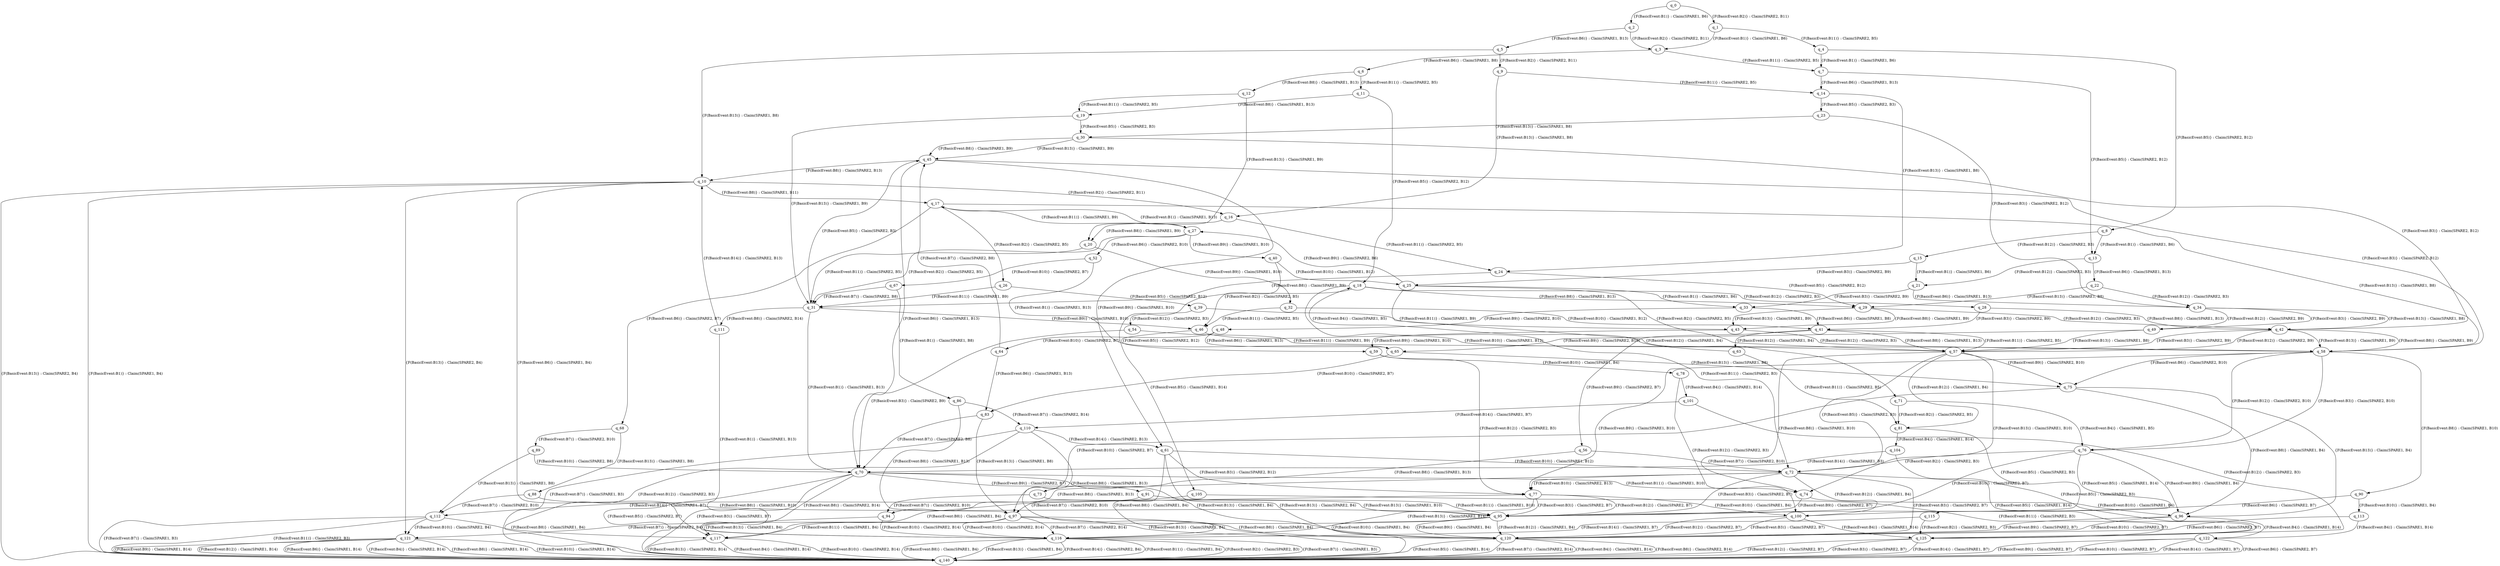 digraph ra {
q_0 [label=q_0]
q_1 [label=q_1]
q_2 [label=q_2]
q_3 [label=q_3]
q_4 [label=q_4]
q_5 [label=q_5]
q_6 [label=q_6]
q_7 [label=q_7]
q_8 [label=q_8]
q_9 [label=q_9]
q_10 [label=q_10]
q_11 [label=q_11]
q_12 [label=q_12]
q_13 [label=q_13]
q_14 [label=q_14]
q_15 [label=q_15]
q_16 [label=q_16]
q_17 [label=q_17]
q_18 [label=q_18]
q_19 [label=q_19]
q_20 [label=q_20]
q_21 [label=q_21]
q_22 [label=q_22]
q_23 [label=q_23]
q_24 [label=q_24]
q_25 [label=q_25]
q_26 [label=q_26]
q_27 [label=q_27]
q_28 [label=q_28]
q_29 [label=q_29]
q_30 [label=q_30]
q_31 [label=q_31]
q_32 [label=q_32]
q_33 [label=q_33]
q_34 [label=q_34]
q_39 [label=q_39]
q_40 [label=q_40]
q_41 [label=q_41]
q_42 [label=q_42]
q_43 [label=q_43]
q_45 [label=q_45]
q_46 [label=q_46]
q_48 [label=q_48]
q_49 [label=q_49]
q_52 [label=q_52]
q_54 [label=q_54]
q_56 [label=q_56]
q_57 [label=q_57]
q_58 [label=q_58]
q_59 [label=q_59]
q_61 [label=q_61]
q_63 [label=q_63]
q_64 [label=q_64]
q_65 [label=q_65]
q_67 [label=q_67]
q_68 [label=q_68]
q_70 [label=q_70]
q_71 [label=q_71]
q_72 [label=q_72]
q_73 [label=q_73]
q_74 [label=q_74]
q_75 [label=q_75]
q_76 [label=q_76]
q_77 [label=q_77]
q_78 [label=q_78]
q_81 [label=q_81]
q_83 [label=q_83]
q_86 [label=q_86]
q_88 [label=q_88]
q_89 [label=q_89]
q_90 [label=q_90]
q_91 [label=q_91]
q_94 [label=q_94]
q_95 [label=q_95]
q_96 [label=q_96]
q_97 [label=q_97]
q_100 [label=q_100]
q_101 [label=q_101]
q_104 [label=q_104]
q_105 [label=q_105]
q_110 [label=q_110]
q_111 [label=q_111]
q_112 [label=q_112]
q_113 [label=q_113]
q_115 [label=q_115]
q_116 [label=q_116]
q_117 [label=q_117]
q_120 [label=q_120]
q_121 [label=q_121]
q_122 [label=q_122]
q_125 [label=q_125]
q_140 [label=q_140]
q_0 -> q_1 [label="{F(BasicEvent:B2)} : Claim(SPARE2, B11) "]
q_0 -> q_2 [label="{F(BasicEvent:B1)} : Claim(SPARE1, B6) "]
q_1 -> q_3 [label="{F(BasicEvent:B1)} : Claim(SPARE1, B6) "]
q_1 -> q_4 [label="{F(BasicEvent:B11)} : Claim(SPARE2, B5) "]
q_2 -> q_3 [label="{F(BasicEvent:B2)} : Claim(SPARE2, B11) "]
q_2 -> q_5 [label="{F(BasicEvent:B6)} : Claim(SPARE1, B13) "]
q_3 -> q_6 [label="{F(BasicEvent:B6)} : Claim(SPARE1, B8) "]
q_3 -> q_7 [label="{F(BasicEvent:B11)} : Claim(SPARE2, B5) "]
q_4 -> q_8 [label="{F(BasicEvent:B5)} : Claim(SPARE2, B12) "]
q_4 -> q_7 [label="{F(BasicEvent:B1)} : Claim(SPARE1, B6) "]
q_5 -> q_9 [label="{F(BasicEvent:B2)} : Claim(SPARE2, B11) "]
q_5 -> q_10 [label="{F(BasicEvent:B13)} : Claim(SPARE1, B8) "]
q_6 -> q_11 [label="{F(BasicEvent:B11)} : Claim(SPARE2, B5) "]
q_6 -> q_12 [label="{F(BasicEvent:B8)} : Claim(SPARE1, B13) "]
q_7 -> q_13 [label="{F(BasicEvent:B5)} : Claim(SPARE2, B12) "]
q_7 -> q_14 [label="{F(BasicEvent:B6)} : Claim(SPARE1, B13) "]
q_8 -> q_15 [label="{F(BasicEvent:B12)} : Claim(SPARE2, B3) "]
q_8 -> q_13 [label="{F(BasicEvent:B1)} : Claim(SPARE1, B6) "]
q_9 -> q_16 [label="{F(BasicEvent:B13)} : Claim(SPARE1, B8) "]
q_9 -> q_14 [label="{F(BasicEvent:B11)} : Claim(SPARE2, B5) "]
q_10 -> q_16 [label="{F(BasicEvent:B2)} : Claim(SPARE2, B11) "]
q_10 -> q_17 [label="{F(BasicEvent:B8)} : Claim(SPARE1, B11) "]
q_11 -> q_18 [label="{F(BasicEvent:B5)} : Claim(SPARE2, B12) "]
q_11 -> q_19 [label="{F(BasicEvent:B8)} : Claim(SPARE1, B13) "]
q_12 -> q_20 [label="{F(BasicEvent:B13)} : Claim(SPARE1, B9) "]
q_12 -> q_19 [label="{F(BasicEvent:B11)} : Claim(SPARE2, B5) "]
q_13 -> q_21 [label="{F(BasicEvent:B12)} : Claim(SPARE2, B3) "]
q_13 -> q_22 [label="{F(BasicEvent:B6)} : Claim(SPARE1, B13) "]
q_14 -> q_23 [label="{F(BasicEvent:B5)} : Claim(SPARE2, B3) "]
q_14 -> q_24 [label="{F(BasicEvent:B13)} : Claim(SPARE1, B8) "]
q_15 -> q_25 [label="{F(BasicEvent:B3)} : Claim(SPARE2, B9) "]
q_15 -> q_21 [label="{F(BasicEvent:B1)} : Claim(SPARE1, B6) "]
q_16 -> q_24 [label="{F(BasicEvent:B11)} : Claim(SPARE2, B5) "]
q_16 -> q_20 [label="{F(BasicEvent:B8)} : Claim(SPARE1, B9) "]
q_17 -> q_26 [label="{F(BasicEvent:B2)} : Claim(SPARE2, B5) "]
q_17 -> q_27 [label="{F(BasicEvent:B11)} : Claim(SPARE1, B9) "]
q_18 -> q_28 [label="{F(BasicEvent:B12)} : Claim(SPARE2, B3) "]
q_18 -> q_29 [label="{F(BasicEvent:B8)} : Claim(SPARE1, B13) "]
q_19 -> q_30 [label="{F(BasicEvent:B5)} : Claim(SPARE2, B3) "]
q_19 -> q_31 [label="{F(BasicEvent:B13)} : Claim(SPARE1, B9) "]
q_20 -> q_32 [label="{F(BasicEvent:B9)} : Claim(SPARE1, B10) "]
q_20 -> q_31 [label="{F(BasicEvent:B11)} : Claim(SPARE2, B5) "]
q_21 -> q_33 [label="{F(BasicEvent:B3)} : Claim(SPARE2, B9) "]
q_21 -> q_34 [label="{F(BasicEvent:B6)} : Claim(SPARE1, B13) "]
q_22 -> q_34 [label="{F(BasicEvent:B12)} : Claim(SPARE2, B3) "]
q_22 -> q_29 [label="{F(BasicEvent:B13)} : Claim(SPARE1, B8) "]
q_23 -> q_34 [label="{F(BasicEvent:B3)} : Claim(SPARE2, B12) "]
q_23 -> q_30 [label="{F(BasicEvent:B13)} : Claim(SPARE1, B8) "]
q_24 -> q_29 [label="{F(BasicEvent:B5)} : Claim(SPARE2, B12) "]
q_24 -> q_31 [label="{F(BasicEvent:B8)} : Claim(SPARE1, B9) "]
q_25 -> q_33 [label="{F(BasicEvent:B1)} : Claim(SPARE1, B6) "]
q_25 -> q_27 [label="{F(BasicEvent:B9)} : Claim(SPARE2, B6) "]
q_26 -> q_39 [label="{F(BasicEvent:B5)} : Claim(SPARE2, B12) "]
q_26 -> q_31 [label="{F(BasicEvent:B11)} : Claim(SPARE1, B9) "]
q_27 -> q_31 [label="{F(BasicEvent:B2)} : Claim(SPARE2, B5) "]
q_27 -> q_40 [label="{F(BasicEvent:B9)} : Claim(SPARE1, B10) "]
q_28 -> q_41 [label="{F(BasicEvent:B3)} : Claim(SPARE2, B9) "]
q_28 -> q_42 [label="{F(BasicEvent:B8)} : Claim(SPARE1, B13) "]
q_29 -> q_43 [label="{F(BasicEvent:B13)} : Claim(SPARE1, B9) "]
q_30 -> q_45 [label="{F(BasicEvent:B13)} : Claim(SPARE1, B9) "]
q_31 -> q_45 [label="{F(BasicEvent:B5)} : Claim(SPARE2, B3) "]
q_31 -> q_46 [label="{F(BasicEvent:B9)} : Claim(SPARE1, B10) "]
q_32 -> q_41 [label="{F(BasicEvent:B10)} : Claim(SPARE1, B12) "]
q_32 -> q_46 [label="{F(BasicEvent:B11)} : Claim(SPARE2, B5) "]
q_33 -> q_41 [label="{F(BasicEvent:B6)} : Claim(SPARE1, B8) "]
q_33 -> q_48 [label="{F(BasicEvent:B9)} : Claim(SPARE2, B10) "]
q_34 -> q_49 [label="{F(BasicEvent:B3)} : Claim(SPARE2, B9) "]
q_29 -> q_42 [label="{F(BasicEvent:B12)} : Claim(SPARE2, B3) "]
q_29 -> q_43 [label="{F(BasicEvent:B8)} : Claim(SPARE1, B9) "]
q_34 -> q_49 [label="{F(BasicEvent:B12)} : Claim(SPARE2, B9) "]
q_34 -> q_42 [label="{F(BasicEvent:B13)} : Claim(SPARE1, B8) "]
q_30 -> q_42 [label="{F(BasicEvent:B3)} : Claim(SPARE2, B12) "]
q_30 -> q_45 [label="{F(BasicEvent:B8)} : Claim(SPARE1, B9) "]
q_27 -> q_52 [label="{F(BasicEvent:B6)} : Claim(SPARE2, B10) "]
q_27 -> q_17 [label="{F(BasicEvent:B1)} : Claim(SPARE1, B13) "]
q_39 -> q_54 [label="{F(BasicEvent:B12)} : Claim(SPARE2, B3) "]
q_39 -> q_43 [label="{F(BasicEvent:B11)} : Claim(SPARE1, B9) "]
q_40 -> q_25 [label="{F(BasicEvent:B10)} : Claim(SPARE1, B12) "]
q_40 -> q_46 [label="{F(BasicEvent:B2)} : Claim(SPARE2, B5) "]
q_41 -> q_56 [label="{F(BasicEvent:B9)} : Claim(SPARE2, B7) "]
q_41 -> q_57 [label="{F(BasicEvent:B8)} : Claim(SPARE1, B13) "]
q_43 -> q_58 [label="{F(BasicEvent:B12)} : Claim(SPARE2, B3) "]
q_43 -> q_59 [label="{F(BasicEvent:B9)} : Claim(SPARE1, B10) "]
q_42 -> q_58 [label="{F(BasicEvent:B13)} : Claim(SPARE1, B9) "]
q_45 -> q_58 [label="{F(BasicEvent:B3)} : Claim(SPARE2, B12) "]
q_45 -> q_61 [label="{F(BasicEvent:B9)} : Claim(SPARE1, B10) "]
q_46 -> q_59 [label="{F(BasicEvent:B5)} : Claim(SPARE2, B12) "]
q_46 -> q_57 [label="{F(BasicEvent:B10)} : Claim(SPARE1, B12) "]
q_41 -> q_63 [label="{F(BasicEvent:B12)} : Claim(SPARE1, B4) "]
q_41 -> q_57 [label="{F(BasicEvent:B11)} : Claim(SPARE2, B5) "]
q_48 -> q_64 [label="{F(BasicEvent:B10)} : Claim(SPARE2, B7) "]
q_48 -> q_65 [label="{F(BasicEvent:B6)} : Claim(SPARE1, B13) "]
q_49 -> q_57 [label="{F(BasicEvent:B13)} : Claim(SPARE1, B8) "]
q_49 -> q_65 [label="{F(BasicEvent:B9)} : Claim(SPARE2, B10) "]
q_42 -> q_57 [label="{F(BasicEvent:B3)} : Claim(SPARE2, B9) "]
q_42 -> q_57 [label="{F(BasicEvent:B12)} : Claim(SPARE2, B9) "]
q_42 -> q_58 [label="{F(BasicEvent:B8)} : Claim(SPARE1, B9) "]
q_52 -> q_67 [label="{F(BasicEvent:B10)} : Claim(SPARE2, B7) "]
q_52 -> q_65 [label="{F(BasicEvent:B1)} : Claim(SPARE1, B13) "]
q_17 -> q_68 [label="{F(BasicEvent:B6)} : Claim(SPARE2, B7) "]
q_17 -> q_58 [label="{F(BasicEvent:B13)} : Claim(SPARE1, B8) "]
q_54 -> q_70 [label="{F(BasicEvent:B3)} : Claim(SPARE2, B9) "]
q_54 -> q_58 [label="{F(BasicEvent:B11)} : Claim(SPARE1, B9) "]
q_25 -> q_71 [label="{F(BasicEvent:B12)} : Claim(SPARE1, B4) "]
q_25 -> q_57 [label="{F(BasicEvent:B2)} : Claim(SPARE2, B5) "]
q_56 -> q_72 [label="{F(BasicEvent:B7)} : Claim(SPARE2, B10) "]
q_56 -> q_73 [label="{F(BasicEvent:B8)} : Claim(SPARE1, B13) "]
q_57 -> q_74 [label="{F(BasicEvent:B13)} : Claim(SPARE1, B10) "]
q_58 -> q_76 [label="{F(BasicEvent:B3)} : Claim(SPARE2, B10) "]
q_59 -> q_78 [label="{F(BasicEvent:B10)} : Claim(SPARE1, B4) "]
q_59 -> q_77 [label="{F(BasicEvent:B12)} : Claim(SPARE2, B3) "]
q_58 -> q_76 [label="{F(BasicEvent:B12)} : Claim(SPARE2, B10) "]
q_58 -> q_77 [label="{F(BasicEvent:B9)} : Claim(SPARE1, B10) "]
q_61 -> q_77 [label="{F(BasicEvent:B3)} : Claim(SPARE2, B12) "]
q_61 -> q_72 [label="{F(BasicEvent:B10)} : Claim(SPARE1, B12) "]
q_57 -> q_72 [label="{F(BasicEvent:B5)} : Claim(SPARE2, B3) "]
q_57 -> q_81 [label="{F(BasicEvent:B12)} : Claim(SPARE1, B4) "]
q_63 -> q_18 [label="{F(BasicEvent:B4)} : Claim(SPARE1, B5) "]
q_63 -> q_81 [label="{F(BasicEvent:B11)} : Claim(SPARE2, B5) "]
q_64 -> q_83 [label="{F(BasicEvent:B6)} : Claim(SPARE1, B13) "]
q_64 -> q_45 [label="{F(BasicEvent:B7)} : Claim(SPARE2, B8) "]
q_65 -> q_83 [label="{F(BasicEvent:B10)} : Claim(SPARE2, B7) "]
q_65 -> q_75 [label="{F(BasicEvent:B13)} : Claim(SPARE1, B8) "]
q_57 -> q_75 [label="{F(BasicEvent:B9)} : Claim(SPARE2, B10) "]
q_57 -> q_74 [label="{F(BasicEvent:B8)} : Claim(SPARE1, B10) "]
q_67 -> q_86 [label="{F(BasicEvent:B1)} : Claim(SPARE1, B8) "]
q_67 -> q_31 [label="{F(BasicEvent:B7)} : Claim(SPARE2, B8) "]
q_68 -> q_88 [label="{F(BasicEvent:B13)} : Claim(SPARE1, B8) "]
q_68 -> q_89 [label="{F(BasicEvent:B7)} : Claim(SPARE2, B10) "]
q_58 -> q_75 [label="{F(BasicEvent:B6)} : Claim(SPARE2, B10) "]
q_58 -> q_90 [label="{F(BasicEvent:B8)} : Claim(SPARE1, B10) "]
q_70 -> q_91 [label="{F(BasicEvent:B9)} : Claim(SPARE2, B7) "]
q_70 -> q_74 [label="{F(BasicEvent:B11)} : Claim(SPARE1, B10) "]
q_71 -> q_76 [label="{F(BasicEvent:B4)} : Claim(SPARE1, B5) "]
q_71 -> q_81 [label="{F(BasicEvent:B2)} : Claim(SPARE2, B5) "]
q_72 -> q_77 [label="{F(BasicEvent:B10)} : Claim(SPARE2, B13) "]
q_72 -> q_94 [label="{F(BasicEvent:B8)} : Claim(SPARE1, B13) "]
q_73 -> q_95 [label="{F(BasicEvent:B13)} : Claim(SPARE1, B10) "]
q_73 -> q_94 [label="{F(BasicEvent:B7)} : Claim(SPARE2, B10) "]
q_74 -> q_96 [label="{F(BasicEvent:B10)} : Claim(SPARE1, B4) "]
q_74 -> q_95 [label="{F(BasicEvent:B9)} : Claim(SPARE2, B7) "]
q_75 -> q_96 [label="{F(BasicEvent:B13)} : Claim(SPARE1, B4) "]
q_76 -> q_95 [label="{F(BasicEvent:B10)} : Claim(SPARE2, B7) "]
q_76 -> q_96 [label="{F(BasicEvent:B9)} : Claim(SPARE1, B4) "]
q_77 -> q_95 [label="{F(BasicEvent:B3)} : Claim(SPARE2, B7) "]
q_78 -> q_101 [label="{F(BasicEvent:B4)} : Claim(SPARE1, B14) "]
q_78 -> q_100 [label="{F(BasicEvent:B12)} : Claim(SPARE2, B3) "]
q_77 -> q_100 [label="{F(BasicEvent:B10)} : Claim(SPARE1, B4) "]
q_77 -> q_95 [label="{F(BasicEvent:B12)} : Claim(SPARE2, B7) "]
q_72 -> q_95 [label="{F(BasicEvent:B3)} : Claim(SPARE2, B7) "]
q_72 -> q_100 [label="{F(BasicEvent:B12)} : Claim(SPARE1, B4) "]
q_81 -> q_100 [label="{F(BasicEvent:B5)} : Claim(SPARE2, B3) "]
q_81 -> q_104 [label="{F(BasicEvent:B4)} : Claim(SPARE1, B14) "]
q_18 -> q_105 [label="{F(BasicEvent:B5)} : Claim(SPARE1, B14) "]
q_18 -> q_72 [label="{F(BasicEvent:B11)} : Claim(SPARE2, B3) "]
q_83 -> q_97 [label="{F(BasicEvent:B13)} : Claim(SPARE1, B8) "]
q_83 -> q_70 [label="{F(BasicEvent:B7)} : Claim(SPARE2, B8) "]
q_45 -> q_70 [label="{F(BasicEvent:B6)} : Claim(SPARE1, B13) "]
q_45 -> q_10 [label="{F(BasicEvent:B8)} : Claim(SPARE2, B13) "]
q_75 -> q_97 [label="{F(BasicEvent:B10)} : Claim(SPARE2, B7) "]
q_75 -> q_96 [label="{F(BasicEvent:B8)} : Claim(SPARE1, B4) "]
q_86 -> q_110 [label="{F(BasicEvent:B7)} : Claim(SPARE2, B14) "]
q_86 -> q_97 [label="{F(BasicEvent:B8)} : Claim(SPARE1, B13) "]
q_31 -> q_70 [label="{F(BasicEvent:B1)} : Claim(SPARE1, B13) "]
q_31 -> q_111 [label="{F(BasicEvent:B8)} : Claim(SPARE2, B14) "]
q_88 -> q_112 [label="{F(BasicEvent:B7)} : Claim(SPARE2, B10) "]
q_88 -> q_95 [label="{F(BasicEvent:B8)} : Claim(SPARE1, B10) "]
q_89 -> q_70 [label="{F(BasicEvent:B10)} : Claim(SPARE2, B8) "]
q_89 -> q_112 [label="{F(BasicEvent:B13)} : Claim(SPARE1, B8) "]
q_90 -> q_113 [label="{F(BasicEvent:B10)} : Claim(SPARE1, B4) "]
q_90 -> q_95 [label="{F(BasicEvent:B6)} : Claim(SPARE2, B7) "]
q_91 -> q_97 [label="{F(BasicEvent:B7)} : Claim(SPARE2, B10) "]
q_91 -> q_95 [label="{F(BasicEvent:B11)} : Claim(SPARE1, B10) "]
q_76 -> q_115 [label="{F(BasicEvent:B5)} : Claim(SPARE1, B14) "]
q_76 -> q_72 [label="{F(BasicEvent:B2)} : Claim(SPARE2, B3) "]
q_77 -> q_116 [label="{F(BasicEvent:B13)} : Claim(SPARE2, B14) "]
q_77 -> q_117 [label="{F(BasicEvent:B8)} : Claim(SPARE1, B4) "]
q_94 -> q_116 [label="{F(BasicEvent:B10)} : Claim(SPARE2, B14) "]
q_94 -> q_117 [label="{F(BasicEvent:B13)} : Claim(SPARE1, B4) "]
q_95 -> q_120 [label="{F(BasicEvent:B10)} : Claim(SPARE1, B4) "]
q_96 -> q_120 [label="{F(BasicEvent:B9)} : Claim(SPARE2, B7) "]
q_97 -> q_120 [label="{F(BasicEvent:B13)} : Claim(SPARE1, B4) "]
q_96 -> q_122 [label="{F(BasicEvent:B4)} : Claim(SPARE1, B14) "]
q_96 -> q_120 [label="{F(BasicEvent:B10)} : Claim(SPARE2, B7) "]
q_95 -> q_120 [label="{F(BasicEvent:B9)} : Claim(SPARE1, B4) "]
q_100 -> q_120 [label="{F(BasicEvent:B3)} : Claim(SPARE2, B7) "]
q_101 -> q_110 [label="{F(BasicEvent:B14)} : Claim(SPARE1, B7) "]
q_101 -> q_125 [label="{F(BasicEvent:B12)} : Claim(SPARE2, B3) "]
q_100 -> q_125 [label="{F(BasicEvent:B4)} : Claim(SPARE1, B14) "]
q_100 -> q_120 [label="{F(BasicEvent:B12)} : Claim(SPARE2, B7) "]
q_95 -> q_120 [label="{F(BasicEvent:B12)} : Claim(SPARE1, B4) "]
q_95 -> q_121 [label="{F(BasicEvent:B7)} : Claim(SPARE2, B4) "]
q_104 -> q_125 [label="{F(BasicEvent:B5)} : Claim(SPARE2, B3) "]
q_104 -> q_70 [label="{F(BasicEvent:B14)} : Claim(SPARE1, B3) "]
q_105 -> q_112 [label="{F(BasicEvent:B14)} : Claim(SPARE1, B7) "]
q_105 -> q_125 [label="{F(BasicEvent:B11)} : Claim(SPARE2, B3) "]
q_72 -> q_120 [label="{F(BasicEvent:B3)} : Claim(SPARE2, B7) "]
q_72 -> q_125 [label="{F(BasicEvent:B5)} : Claim(SPARE1, B14) "]
q_97 -> q_116 [label="{F(BasicEvent:B7)} : Claim(SPARE2, B14) "]
q_97 -> q_120 [label="{F(BasicEvent:B8)} : Claim(SPARE1, B4) "]
q_70 -> q_120 [label="{F(BasicEvent:B13)} : Claim(SPARE1, B4) "]
q_70 -> q_116 [label="{F(BasicEvent:B8)} : Claim(SPARE2, B14) "]
q_10 -> q_117 [label="{F(BasicEvent:B6)} : Claim(SPARE1, B4) "]
q_10 -> q_121 [label="{F(BasicEvent:B13)} : Claim(SPARE2, B4) "]
q_110 -> q_61 [label="{F(BasicEvent:B14)} : Claim(SPARE2, B13) "]
q_110 -> q_116 [label="{F(BasicEvent:B8)} : Claim(SPARE1, B13) "]
q_111 -> q_10 [label="{F(BasicEvent:B14)} : Claim(SPARE2, B13) "]
q_111 -> q_116 [label="{F(BasicEvent:B1)} : Claim(SPARE1, B13) "]
q_112 -> q_121 [label="{F(BasicEvent:B10)} : Claim(SPARE2, B4) "]
q_112 -> q_117 [label="{F(BasicEvent:B8)} : Claim(SPARE1, B4) "]
q_113 -> q_122 [label="{F(BasicEvent:B4)} : Claim(SPARE1, B14) "]
q_113 -> q_120 [label="{F(BasicEvent:B6)} : Claim(SPARE2, B7) "]
q_97 -> q_116 [label="{F(BasicEvent:B10)} : Claim(SPARE2, B14) "]
q_97 -> q_117 [label="{F(BasicEvent:B11)} : Claim(SPARE1, B4) "]
q_115 -> q_116 [label="{F(BasicEvent:B14)} : Claim(SPARE1, B7) "]
q_115 -> q_125 [label="{F(BasicEvent:B2)} : Claim(SPARE2, B3) "]
q_116 -> q_140 [label="{F(BasicEvent:B8)} : Claim(SPARE1, B4) "]
q_117 -> q_140 [label="{F(BasicEvent:B13)} : Claim(SPARE2, B14) "]
q_116 -> q_140 [label="{F(BasicEvent:B13)} : Claim(SPARE1, B4) "]
q_117 -> q_140 [label="{F(BasicEvent:B4)} : Claim(SPARE1, B14) "]
q_117 -> q_140 [label="{F(BasicEvent:B10)} : Claim(SPARE2, B14) "]
q_121 -> q_140 [label="{F(BasicEvent:B10)} : Claim(SPARE1, B14) "]
q_122 -> q_140 [label="{F(BasicEvent:B9)} : Claim(SPARE2, B7) "]
q_122 -> q_140 [label="{F(BasicEvent:B10)} : Claim(SPARE2, B7) "]
q_121 -> q_140 [label="{F(BasicEvent:B9)} : Claim(SPARE1, B14) "]
q_125 -> q_140 [label="{F(BasicEvent:B3)} : Claim(SPARE2, B7) "]
q_110 -> q_140 [label="{F(BasicEvent:B12)} : Claim(SPARE2, B3) "]
q_110 -> q_140 [label="{F(BasicEvent:B7)} : Claim(SPARE1, B3) "]
q_125 -> q_140 [label="{F(BasicEvent:B14)} : Claim(SPARE1, B7) "]
q_125 -> q_140 [label="{F(BasicEvent:B12)} : Claim(SPARE2, B7) "]
q_121 -> q_140 [label="{F(BasicEvent:B12)} : Claim(SPARE1, B14) "]
q_70 -> q_140 [label="{F(BasicEvent:B3)} : Claim(SPARE1, B7) "]
q_70 -> q_140 [label="{F(BasicEvent:B5)} : Claim(SPARE2, B7) "]
q_112 -> q_140 [label="{F(BasicEvent:B7)} : Claim(SPARE1, B3) "]
q_112 -> q_140 [label="{F(BasicEvent:B11)} : Claim(SPARE2, B3) "]
q_120 -> q_140 [label="{F(BasicEvent:B5)} : Claim(SPARE1, B14) "]
q_120 -> q_140 [label="{F(BasicEvent:B7)} : Claim(SPARE2, B14) "]
q_120 -> q_140 [label="{F(BasicEvent:B4)} : Claim(SPARE1, B14) "]
q_120 -> q_140 [label="{F(BasicEvent:B8)} : Claim(SPARE2, B14) "]
q_121 -> q_140 [label="{F(BasicEvent:B6)} : Claim(SPARE1, B14) "]
q_61 -> q_140 [label="{F(BasicEvent:B13)} : Claim(SPARE2, B4) "]
q_61 -> q_140 [label="{F(BasicEvent:B8)} : Claim(SPARE1, B4) "]
q_10 -> q_140 [label="{F(BasicEvent:B1)} : Claim(SPARE1, B4) "]
q_10 -> q_140 [label="{F(BasicEvent:B13)} : Claim(SPARE2, B4) "]
q_121 -> q_140 [label="{F(BasicEvent:B4)} : Claim(SPARE2, B14) "]
q_121 -> q_140 [label="{F(BasicEvent:B8)} : Claim(SPARE1, B14) "]
q_122 -> q_140 [label="{F(BasicEvent:B14)} : Claim(SPARE1, B7) "]
q_122 -> q_140 [label="{F(BasicEvent:B6)} : Claim(SPARE2, B7) "]
q_116 -> q_140 [label="{F(BasicEvent:B14)} : Claim(SPARE2, B4) "]
q_116 -> q_140 [label="{F(BasicEvent:B11)} : Claim(SPARE1, B4) "]
q_116 -> q_140 [label="{F(BasicEvent:B2)} : Claim(SPARE2, B3) "]
q_116 -> q_140 [label="{F(BasicEvent:B7)} : Claim(SPARE1, B3) "]
}
